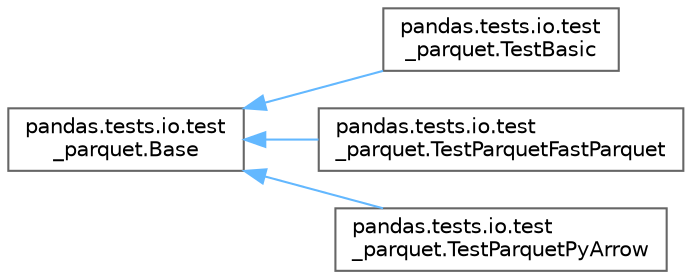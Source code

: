 digraph "Graphical Class Hierarchy"
{
 // LATEX_PDF_SIZE
  bgcolor="transparent";
  edge [fontname=Helvetica,fontsize=10,labelfontname=Helvetica,labelfontsize=10];
  node [fontname=Helvetica,fontsize=10,shape=box,height=0.2,width=0.4];
  rankdir="LR";
  Node0 [id="Node000000",label="pandas.tests.io.test\l_parquet.Base",height=0.2,width=0.4,color="grey40", fillcolor="white", style="filled",URL="$dd/d9d/classpandas_1_1tests_1_1io_1_1test__parquet_1_1Base.html",tooltip=" "];
  Node0 -> Node1 [id="edge4710_Node000000_Node000001",dir="back",color="steelblue1",style="solid",tooltip=" "];
  Node1 [id="Node000001",label="pandas.tests.io.test\l_parquet.TestBasic",height=0.2,width=0.4,color="grey40", fillcolor="white", style="filled",URL="$dc/d25/classpandas_1_1tests_1_1io_1_1test__parquet_1_1TestBasic.html",tooltip=" "];
  Node0 -> Node2 [id="edge4711_Node000000_Node000002",dir="back",color="steelblue1",style="solid",tooltip=" "];
  Node2 [id="Node000002",label="pandas.tests.io.test\l_parquet.TestParquetFastParquet",height=0.2,width=0.4,color="grey40", fillcolor="white", style="filled",URL="$d8/d8f/classpandas_1_1tests_1_1io_1_1test__parquet_1_1TestParquetFastParquet.html",tooltip=" "];
  Node0 -> Node3 [id="edge4712_Node000000_Node000003",dir="back",color="steelblue1",style="solid",tooltip=" "];
  Node3 [id="Node000003",label="pandas.tests.io.test\l_parquet.TestParquetPyArrow",height=0.2,width=0.4,color="grey40", fillcolor="white", style="filled",URL="$da/da9/classpandas_1_1tests_1_1io_1_1test__parquet_1_1TestParquetPyArrow.html",tooltip=" "];
}
